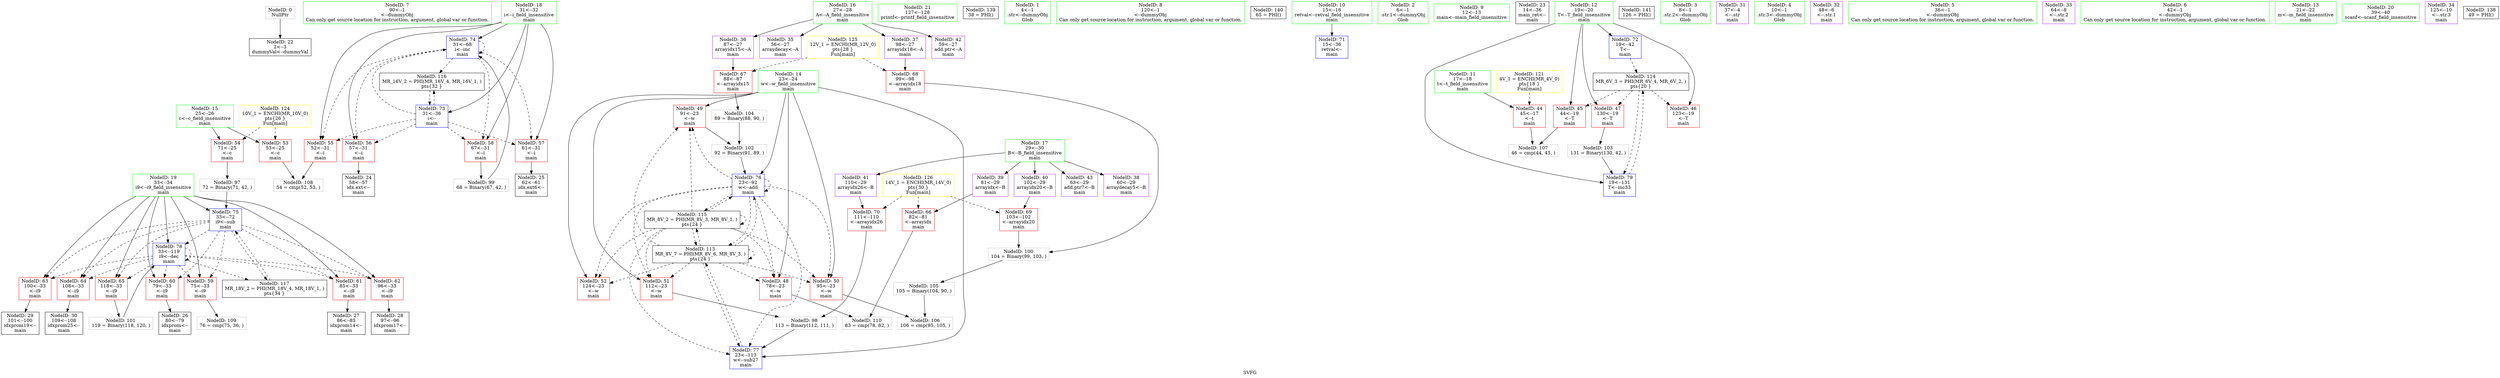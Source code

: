 digraph "SVFG" {
	label="SVFG";

	Node0x55f6b00ca2a0 [shape=record,color=grey,label="{NodeID: 0\nNullPtr}"];
	Node0x55f6b00ca2a0 -> Node0x55f6b00de630[style=solid];
	Node0x55f6b00dd9a0 [shape=record,color=green,label="{NodeID: 7\n90\<--1\n\<--dummyObj\nCan only get source location for instruction, argument, global var or function.}"];
	Node0x55f6b00dfc40 [shape=record,color=grey,label="{NodeID: 97\n72 = Binary(71, 42, )\n}"];
	Node0x55f6b00dfc40 -> Node0x55f6b00e2190[style=solid];
	Node0x55f6b00c9790 [shape=record,color=green,label="{NodeID: 14\n23\<--24\nw\<--w_field_insensitive\nmain\n}"];
	Node0x55f6b00c9790 -> Node0x55f6b00e0ba0[style=solid];
	Node0x55f6b00c9790 -> Node0x55f6b00e0c70[style=solid];
	Node0x55f6b00c9790 -> Node0x55f6b00e0d40[style=solid];
	Node0x55f6b00c9790 -> Node0x55f6b00e0e10[style=solid];
	Node0x55f6b00c9790 -> Node0x55f6b00e0ee0[style=solid];
	Node0x55f6b00c9790 -> Node0x55f6b00e2260[style=solid];
	Node0x55f6b00c9790 -> Node0x55f6b00e2330[style=solid];
	Node0x55f6b00e44f0 [shape=record,color=grey,label="{NodeID: 104\n89 = Binary(88, 90, )\n}"];
	Node0x55f6b00e44f0 -> Node0x55f6b00e41f0[style=solid];
	Node0x55f6b00de530 [shape=record,color=green,label="{NodeID: 21\n127\<--128\nprintf\<--printf_field_insensitive\n}"];
	Node0x55f6b00deb40 [shape=record,color=black,label="{NodeID: 28\n97\<--96\nidxprom17\<--\nmain\n}"];
	Node0x55f6b00df0f0 [shape=record,color=purple,label="{NodeID: 35\n56\<--27\narraydecay\<--A\nmain\n}"];
	Node0x55f6b00ec660 [shape=record,color=yellow,style=double,label="{NodeID: 125\n12V_1 = ENCHI(MR_12V_0)\npts\{28 \}\nFun[main]}"];
	Node0x55f6b00ec660 -> Node0x55f6b00e1b10[style=dashed];
	Node0x55f6b00ec660 -> Node0x55f6b00e1be0[style=dashed];
	Node0x55f6b00df6a0 [shape=record,color=purple,label="{NodeID: 42\n59\<--27\nadd.ptr\<--A\nmain\n}"];
	Node0x55f6b00e0c70 [shape=record,color=red,label="{NodeID: 49\n91\<--23\n\<--w\nmain\n}"];
	Node0x55f6b00e0c70 -> Node0x55f6b00e41f0[style=solid];
	Node0x55f6b00f27c0 [shape=record,color=black,label="{NodeID: 139\n38 = PHI()\n}"];
	Node0x55f6b00e1220 [shape=record,color=red,label="{NodeID: 56\n57\<--31\n\<--i\nmain\n}"];
	Node0x55f6b00e1220 -> Node0x55f6b00de800[style=solid];
	Node0x55f6b00e17d0 [shape=record,color=red,label="{NodeID: 63\n100\<--33\n\<--i9\nmain\n}"];
	Node0x55f6b00e17d0 -> Node0x55f6b00dec10[style=solid];
	Node0x55f6b00e1d80 [shape=record,color=red,label="{NodeID: 70\n111\<--110\n\<--arrayidx26\nmain\n}"];
	Node0x55f6b00e1d80 -> Node0x55f6b00dfdc0[style=solid];
	Node0x55f6b00e2330 [shape=record,color=blue,label="{NodeID: 77\n23\<--113\nw\<--sub27\nmain\n}"];
	Node0x55f6b00e2330 -> Node0x55f6b00e94c0[style=dashed];
	Node0x55f6b00ca850 [shape=record,color=green,label="{NodeID: 1\n4\<--1\n.str\<--dummyObj\nGlob }"];
	Node0x55f6b00c9190 [shape=record,color=green,label="{NodeID: 8\n120\<--1\n\<--dummyObj\nCan only get source location for instruction, argument, global var or function.}"];
	Node0x55f6b00dfdc0 [shape=record,color=grey,label="{NodeID: 98\n113 = Binary(112, 111, )\n}"];
	Node0x55f6b00dfdc0 -> Node0x55f6b00e2330[style=solid];
	Node0x55f6b00c9860 [shape=record,color=green,label="{NodeID: 15\n25\<--26\nc\<--c_field_insensitive\nmain\n}"];
	Node0x55f6b00c9860 -> Node0x55f6b00e0fb0[style=solid];
	Node0x55f6b00c9860 -> Node0x55f6b00e1080[style=solid];
	Node0x55f6b00e4670 [shape=record,color=grey,label="{NodeID: 105\n105 = Binary(104, 90, )\n}"];
	Node0x55f6b00e4670 -> Node0x55f6b00e47f0[style=solid];
	Node0x55f6b00de630 [shape=record,color=black,label="{NodeID: 22\n2\<--3\ndummyVal\<--dummyVal\n}"];
	Node0x55f6b00dec10 [shape=record,color=black,label="{NodeID: 29\n101\<--100\nidxprom19\<--\nmain\n}"];
	Node0x55f6b00df1c0 [shape=record,color=purple,label="{NodeID: 36\n87\<--27\narrayidx15\<--A\nmain\n}"];
	Node0x55f6b00df1c0 -> Node0x55f6b00e1b10[style=solid];
	Node0x55f6b00ec740 [shape=record,color=yellow,style=double,label="{NodeID: 126\n14V_1 = ENCHI(MR_14V_0)\npts\{30 \}\nFun[main]}"];
	Node0x55f6b00ec740 -> Node0x55f6b00e1a40[style=dashed];
	Node0x55f6b00ec740 -> Node0x55f6b00e1cb0[style=dashed];
	Node0x55f6b00ec740 -> Node0x55f6b00e1d80[style=dashed];
	Node0x55f6b00df770 [shape=record,color=purple,label="{NodeID: 43\n63\<--29\nadd.ptr7\<--B\nmain\n}"];
	Node0x55f6b00e0d40 [shape=record,color=red,label="{NodeID: 50\n95\<--23\n\<--w\nmain\n}"];
	Node0x55f6b00e0d40 -> Node0x55f6b00e47f0[style=solid];
	Node0x55f6b00f28c0 [shape=record,color=black,label="{NodeID: 140\n65 = PHI()\n}"];
	Node0x55f6b00e12f0 [shape=record,color=red,label="{NodeID: 57\n61\<--31\n\<--i\nmain\n}"];
	Node0x55f6b00e12f0 -> Node0x55f6b00de8d0[style=solid];
	Node0x55f6b00e18a0 [shape=record,color=red,label="{NodeID: 64\n108\<--33\n\<--i9\nmain\n}"];
	Node0x55f6b00e18a0 -> Node0x55f6b00dece0[style=solid];
	Node0x55f6b00e1e50 [shape=record,color=blue,label="{NodeID: 71\n15\<--36\nretval\<--\nmain\n}"];
	Node0x55f6b00e2400 [shape=record,color=blue,label="{NodeID: 78\n33\<--119\ni9\<--dec\nmain\n}"];
	Node0x55f6b00e2400 -> Node0x55f6b00e1490[style=dashed];
	Node0x55f6b00e2400 -> Node0x55f6b00e1560[style=dashed];
	Node0x55f6b00e2400 -> Node0x55f6b00e1630[style=dashed];
	Node0x55f6b00e2400 -> Node0x55f6b00e1700[style=dashed];
	Node0x55f6b00e2400 -> Node0x55f6b00e17d0[style=dashed];
	Node0x55f6b00e2400 -> Node0x55f6b00e18a0[style=dashed];
	Node0x55f6b00e2400 -> Node0x55f6b00e1970[style=dashed];
	Node0x55f6b00e2400 -> Node0x55f6b00e2400[style=dashed];
	Node0x55f6b00e2400 -> Node0x55f6b00ea8c0[style=dashed];
	Node0x55f6b00c9010 [shape=record,color=green,label="{NodeID: 2\n6\<--1\n.str.1\<--dummyObj\nGlob }"];
	Node0x55f6b00c9220 [shape=record,color=green,label="{NodeID: 9\n12\<--13\nmain\<--main_field_insensitive\n}"];
	Node0x55f6b00dff40 [shape=record,color=grey,label="{NodeID: 99\n68 = Binary(67, 42, )\n}"];
	Node0x55f6b00dff40 -> Node0x55f6b00e20c0[style=solid];
	Node0x55f6b00c9930 [shape=record,color=green,label="{NodeID: 16\n27\<--28\nA\<--A_field_insensitive\nmain\n}"];
	Node0x55f6b00c9930 -> Node0x55f6b00df0f0[style=solid];
	Node0x55f6b00c9930 -> Node0x55f6b00df1c0[style=solid];
	Node0x55f6b00c9930 -> Node0x55f6b00df290[style=solid];
	Node0x55f6b00c9930 -> Node0x55f6b00df6a0[style=solid];
	Node0x55f6b00e47f0 [shape=record,color=grey,label="{NodeID: 106\n106 = cmp(95, 105, )\n}"];
	Node0x55f6b00de730 [shape=record,color=black,label="{NodeID: 23\n14\<--36\nmain_ret\<--\nmain\n}"];
	Node0x55f6b00e94c0 [shape=record,color=black,label="{NodeID: 113\nMR_8V_7 = PHI(MR_8V_6, MR_8V_3, )\npts\{24 \}\n}"];
	Node0x55f6b00e94c0 -> Node0x55f6b00e0ba0[style=dashed];
	Node0x55f6b00e94c0 -> Node0x55f6b00e0c70[style=dashed];
	Node0x55f6b00e94c0 -> Node0x55f6b00e0d40[style=dashed];
	Node0x55f6b00e94c0 -> Node0x55f6b00e0e10[style=dashed];
	Node0x55f6b00e94c0 -> Node0x55f6b00e0ee0[style=dashed];
	Node0x55f6b00e94c0 -> Node0x55f6b00e2260[style=dashed];
	Node0x55f6b00e94c0 -> Node0x55f6b00e2330[style=dashed];
	Node0x55f6b00e94c0 -> Node0x55f6b00e94c0[style=dashed];
	Node0x55f6b00e94c0 -> Node0x55f6b00e9ec0[style=dashed];
	Node0x55f6b00dece0 [shape=record,color=black,label="{NodeID: 30\n109\<--108\nidxprom25\<--\nmain\n}"];
	Node0x55f6b00df290 [shape=record,color=purple,label="{NodeID: 37\n98\<--27\narrayidx18\<--A\nmain\n}"];
	Node0x55f6b00df290 -> Node0x55f6b00e1be0[style=solid];
	Node0x55f6b00df840 [shape=record,color=red,label="{NodeID: 44\n45\<--17\n\<--t\nmain\n}"];
	Node0x55f6b00df840 -> Node0x55f6b00e4970[style=solid];
	Node0x55f6b00e0e10 [shape=record,color=red,label="{NodeID: 51\n112\<--23\n\<--w\nmain\n}"];
	Node0x55f6b00e0e10 -> Node0x55f6b00dfdc0[style=solid];
	Node0x55f6b00f29c0 [shape=record,color=black,label="{NodeID: 141\n126 = PHI()\n}"];
	Node0x55f6b00e13c0 [shape=record,color=red,label="{NodeID: 58\n67\<--31\n\<--i\nmain\n}"];
	Node0x55f6b00e13c0 -> Node0x55f6b00dff40[style=solid];
	Node0x55f6b00e1970 [shape=record,color=red,label="{NodeID: 65\n118\<--33\n\<--i9\nmain\n}"];
	Node0x55f6b00e1970 -> Node0x55f6b00e0240[style=solid];
	Node0x55f6b00e1f20 [shape=record,color=blue,label="{NodeID: 72\n19\<--42\nT\<--\nmain\n}"];
	Node0x55f6b00e1f20 -> Node0x55f6b00e99c0[style=dashed];
	Node0x55f6b00e24d0 [shape=record,color=blue,label="{NodeID: 79\n19\<--131\nT\<--inc33\nmain\n}"];
	Node0x55f6b00e24d0 -> Node0x55f6b00e99c0[style=dashed];
	Node0x55f6b00c90a0 [shape=record,color=green,label="{NodeID: 3\n8\<--1\n.str.2\<--dummyObj\nGlob }"];
	Node0x55f6b00ddc50 [shape=record,color=green,label="{NodeID: 10\n15\<--16\nretval\<--retval_field_insensitive\nmain\n}"];
	Node0x55f6b00ddc50 -> Node0x55f6b00e1e50[style=solid];
	Node0x55f6b00e00c0 [shape=record,color=grey,label="{NodeID: 100\n104 = Binary(99, 103, )\n}"];
	Node0x55f6b00e00c0 -> Node0x55f6b00e4670[style=solid];
	Node0x55f6b00de230 [shape=record,color=green,label="{NodeID: 17\n29\<--30\nB\<--B_field_insensitive\nmain\n}"];
	Node0x55f6b00de230 -> Node0x55f6b00df360[style=solid];
	Node0x55f6b00de230 -> Node0x55f6b00df430[style=solid];
	Node0x55f6b00de230 -> Node0x55f6b00df500[style=solid];
	Node0x55f6b00de230 -> Node0x55f6b00df5d0[style=solid];
	Node0x55f6b00de230 -> Node0x55f6b00df770[style=solid];
	Node0x55f6b00e4970 [shape=record,color=grey,label="{NodeID: 107\n46 = cmp(44, 45, )\n}"];
	Node0x55f6b00de800 [shape=record,color=black,label="{NodeID: 24\n58\<--57\nidx.ext\<--\nmain\n}"];
	Node0x55f6b00e99c0 [shape=record,color=black,label="{NodeID: 114\nMR_6V_3 = PHI(MR_6V_4, MR_6V_2, )\npts\{20 \}\n}"];
	Node0x55f6b00e99c0 -> Node0x55f6b00df910[style=dashed];
	Node0x55f6b00e99c0 -> Node0x55f6b00df9e0[style=dashed];
	Node0x55f6b00e99c0 -> Node0x55f6b00dfab0[style=dashed];
	Node0x55f6b00e99c0 -> Node0x55f6b00e24d0[style=dashed];
	Node0x55f6b00dedb0 [shape=record,color=purple,label="{NodeID: 31\n37\<--4\n\<--.str\nmain\n}"];
	Node0x55f6b00ec2e0 [shape=record,color=yellow,style=double,label="{NodeID: 121\n4V_1 = ENCHI(MR_4V_0)\npts\{18 \}\nFun[main]}"];
	Node0x55f6b00ec2e0 -> Node0x55f6b00df840[style=dashed];
	Node0x55f6b00df360 [shape=record,color=purple,label="{NodeID: 38\n60\<--29\narraydecay5\<--B\nmain\n}"];
	Node0x55f6b00df910 [shape=record,color=red,label="{NodeID: 45\n44\<--19\n\<--T\nmain\n}"];
	Node0x55f6b00df910 -> Node0x55f6b00e4970[style=solid];
	Node0x55f6b00e0ee0 [shape=record,color=red,label="{NodeID: 52\n124\<--23\n\<--w\nmain\n}"];
	Node0x55f6b00e1490 [shape=record,color=red,label="{NodeID: 59\n75\<--33\n\<--i9\nmain\n}"];
	Node0x55f6b00e1490 -> Node0x55f6b00e4c70[style=solid];
	Node0x55f6b00e1a40 [shape=record,color=red,label="{NodeID: 66\n82\<--81\n\<--arrayidx\nmain\n}"];
	Node0x55f6b00e1a40 -> Node0x55f6b00e4df0[style=solid];
	Node0x55f6b00e1ff0 [shape=record,color=blue,label="{NodeID: 73\n31\<--36\ni\<--\nmain\n}"];
	Node0x55f6b00e1ff0 -> Node0x55f6b00e1150[style=dashed];
	Node0x55f6b00e1ff0 -> Node0x55f6b00e1220[style=dashed];
	Node0x55f6b00e1ff0 -> Node0x55f6b00e12f0[style=dashed];
	Node0x55f6b00e1ff0 -> Node0x55f6b00e13c0[style=dashed];
	Node0x55f6b00e1ff0 -> Node0x55f6b00e20c0[style=dashed];
	Node0x55f6b00e1ff0 -> Node0x55f6b00ea3c0[style=dashed];
	Node0x55f6b00c93d0 [shape=record,color=green,label="{NodeID: 4\n10\<--1\n.str.3\<--dummyObj\nGlob }"];
	Node0x55f6b00ddd20 [shape=record,color=green,label="{NodeID: 11\n17\<--18\nt\<--t_field_insensitive\nmain\n}"];
	Node0x55f6b00ddd20 -> Node0x55f6b00df840[style=solid];
	Node0x55f6b00e0240 [shape=record,color=grey,label="{NodeID: 101\n119 = Binary(118, 120, )\n}"];
	Node0x55f6b00e0240 -> Node0x55f6b00e2400[style=solid];
	Node0x55f6b00de2c0 [shape=record,color=green,label="{NodeID: 18\n31\<--32\ni\<--i_field_insensitive\nmain\n}"];
	Node0x55f6b00de2c0 -> Node0x55f6b00e1150[style=solid];
	Node0x55f6b00de2c0 -> Node0x55f6b00e1220[style=solid];
	Node0x55f6b00de2c0 -> Node0x55f6b00e12f0[style=solid];
	Node0x55f6b00de2c0 -> Node0x55f6b00e13c0[style=solid];
	Node0x55f6b00de2c0 -> Node0x55f6b00e1ff0[style=solid];
	Node0x55f6b00de2c0 -> Node0x55f6b00e20c0[style=solid];
	Node0x55f6b00e4af0 [shape=record,color=grey,label="{NodeID: 108\n54 = cmp(52, 53, )\n}"];
	Node0x55f6b00de8d0 [shape=record,color=black,label="{NodeID: 25\n62\<--61\nidx.ext6\<--\nmain\n}"];
	Node0x55f6b00e9ec0 [shape=record,color=black,label="{NodeID: 115\nMR_8V_2 = PHI(MR_8V_3, MR_8V_1, )\npts\{24 \}\n}"];
	Node0x55f6b00e9ec0 -> Node0x55f6b00e0ba0[style=dashed];
	Node0x55f6b00e9ec0 -> Node0x55f6b00e0c70[style=dashed];
	Node0x55f6b00e9ec0 -> Node0x55f6b00e0d40[style=dashed];
	Node0x55f6b00e9ec0 -> Node0x55f6b00e0e10[style=dashed];
	Node0x55f6b00e9ec0 -> Node0x55f6b00e0ee0[style=dashed];
	Node0x55f6b00e9ec0 -> Node0x55f6b00e2260[style=dashed];
	Node0x55f6b00e9ec0 -> Node0x55f6b00e2330[style=dashed];
	Node0x55f6b00e9ec0 -> Node0x55f6b00e94c0[style=dashed];
	Node0x55f6b00e9ec0 -> Node0x55f6b00e9ec0[style=dashed];
	Node0x55f6b00dee80 [shape=record,color=purple,label="{NodeID: 32\n48\<--6\n\<--.str.1\nmain\n}"];
	Node0x55f6b00df430 [shape=record,color=purple,label="{NodeID: 39\n81\<--29\narrayidx\<--B\nmain\n}"];
	Node0x55f6b00df430 -> Node0x55f6b00e1a40[style=solid];
	Node0x55f6b00df9e0 [shape=record,color=red,label="{NodeID: 46\n123\<--19\n\<--T\nmain\n}"];
	Node0x55f6b00e0fb0 [shape=record,color=red,label="{NodeID: 53\n53\<--25\n\<--c\nmain\n}"];
	Node0x55f6b00e0fb0 -> Node0x55f6b00e4af0[style=solid];
	Node0x55f6b00e1560 [shape=record,color=red,label="{NodeID: 60\n79\<--33\n\<--i9\nmain\n}"];
	Node0x55f6b00e1560 -> Node0x55f6b00de9a0[style=solid];
	Node0x55f6b00e1b10 [shape=record,color=red,label="{NodeID: 67\n88\<--87\n\<--arrayidx15\nmain\n}"];
	Node0x55f6b00e1b10 -> Node0x55f6b00e44f0[style=solid];
	Node0x55f6b00e20c0 [shape=record,color=blue,label="{NodeID: 74\n31\<--68\ni\<--inc\nmain\n}"];
	Node0x55f6b00e20c0 -> Node0x55f6b00e1150[style=dashed];
	Node0x55f6b00e20c0 -> Node0x55f6b00e1220[style=dashed];
	Node0x55f6b00e20c0 -> Node0x55f6b00e12f0[style=dashed];
	Node0x55f6b00e20c0 -> Node0x55f6b00e13c0[style=dashed];
	Node0x55f6b00e20c0 -> Node0x55f6b00e20c0[style=dashed];
	Node0x55f6b00e20c0 -> Node0x55f6b00ea3c0[style=dashed];
	Node0x55f6b00c9460 [shape=record,color=green,label="{NodeID: 5\n36\<--1\n\<--dummyObj\nCan only get source location for instruction, argument, global var or function.}"];
	Node0x55f6b00dddf0 [shape=record,color=green,label="{NodeID: 12\n19\<--20\nT\<--T_field_insensitive\nmain\n}"];
	Node0x55f6b00dddf0 -> Node0x55f6b00df910[style=solid];
	Node0x55f6b00dddf0 -> Node0x55f6b00df9e0[style=solid];
	Node0x55f6b00dddf0 -> Node0x55f6b00dfab0[style=solid];
	Node0x55f6b00dddf0 -> Node0x55f6b00e1f20[style=solid];
	Node0x55f6b00dddf0 -> Node0x55f6b00e24d0[style=solid];
	Node0x55f6b00e41f0 [shape=record,color=grey,label="{NodeID: 102\n92 = Binary(91, 89, )\n}"];
	Node0x55f6b00e41f0 -> Node0x55f6b00e2260[style=solid];
	Node0x55f6b00de390 [shape=record,color=green,label="{NodeID: 19\n33\<--34\ni9\<--i9_field_insensitive\nmain\n}"];
	Node0x55f6b00de390 -> Node0x55f6b00e1490[style=solid];
	Node0x55f6b00de390 -> Node0x55f6b00e1560[style=solid];
	Node0x55f6b00de390 -> Node0x55f6b00e1630[style=solid];
	Node0x55f6b00de390 -> Node0x55f6b00e1700[style=solid];
	Node0x55f6b00de390 -> Node0x55f6b00e17d0[style=solid];
	Node0x55f6b00de390 -> Node0x55f6b00e18a0[style=solid];
	Node0x55f6b00de390 -> Node0x55f6b00e1970[style=solid];
	Node0x55f6b00de390 -> Node0x55f6b00e2190[style=solid];
	Node0x55f6b00de390 -> Node0x55f6b00e2400[style=solid];
	Node0x55f6b00e4c70 [shape=record,color=grey,label="{NodeID: 109\n76 = cmp(75, 36, )\n}"];
	Node0x55f6b00de9a0 [shape=record,color=black,label="{NodeID: 26\n80\<--79\nidxprom\<--\nmain\n}"];
	Node0x55f6b00ea3c0 [shape=record,color=black,label="{NodeID: 116\nMR_16V_2 = PHI(MR_16V_4, MR_16V_1, )\npts\{32 \}\n}"];
	Node0x55f6b00ea3c0 -> Node0x55f6b00e1ff0[style=dashed];
	Node0x55f6b00def50 [shape=record,color=purple,label="{NodeID: 33\n64\<--8\n\<--.str.2\nmain\n}"];
	Node0x55f6b00df500 [shape=record,color=purple,label="{NodeID: 40\n102\<--29\narrayidx20\<--B\nmain\n}"];
	Node0x55f6b00df500 -> Node0x55f6b00e1cb0[style=solid];
	Node0x55f6b00dfab0 [shape=record,color=red,label="{NodeID: 47\n130\<--19\n\<--T\nmain\n}"];
	Node0x55f6b00dfab0 -> Node0x55f6b00e4370[style=solid];
	Node0x55f6b00e1080 [shape=record,color=red,label="{NodeID: 54\n71\<--25\n\<--c\nmain\n}"];
	Node0x55f6b00e1080 -> Node0x55f6b00dfc40[style=solid];
	Node0x55f6b00e1630 [shape=record,color=red,label="{NodeID: 61\n85\<--33\n\<--i9\nmain\n}"];
	Node0x55f6b00e1630 -> Node0x55f6b00dea70[style=solid];
	Node0x55f6b00e1be0 [shape=record,color=red,label="{NodeID: 68\n99\<--98\n\<--arrayidx18\nmain\n}"];
	Node0x55f6b00e1be0 -> Node0x55f6b00e00c0[style=solid];
	Node0x55f6b00e2190 [shape=record,color=blue,label="{NodeID: 75\n33\<--72\ni9\<--sub\nmain\n}"];
	Node0x55f6b00e2190 -> Node0x55f6b00e1490[style=dashed];
	Node0x55f6b00e2190 -> Node0x55f6b00e1560[style=dashed];
	Node0x55f6b00e2190 -> Node0x55f6b00e1630[style=dashed];
	Node0x55f6b00e2190 -> Node0x55f6b00e1700[style=dashed];
	Node0x55f6b00e2190 -> Node0x55f6b00e17d0[style=dashed];
	Node0x55f6b00e2190 -> Node0x55f6b00e18a0[style=dashed];
	Node0x55f6b00e2190 -> Node0x55f6b00e1970[style=dashed];
	Node0x55f6b00e2190 -> Node0x55f6b00e2400[style=dashed];
	Node0x55f6b00e2190 -> Node0x55f6b00ea8c0[style=dashed];
	Node0x55f6b00dd910 [shape=record,color=green,label="{NodeID: 6\n42\<--1\n\<--dummyObj\nCan only get source location for instruction, argument, global var or function.}"];
	Node0x55f6b00c9700 [shape=record,color=green,label="{NodeID: 13\n21\<--22\nm\<--m_field_insensitive\nmain\n}"];
	Node0x55f6b00e4370 [shape=record,color=grey,label="{NodeID: 103\n131 = Binary(130, 42, )\n}"];
	Node0x55f6b00e4370 -> Node0x55f6b00e24d0[style=solid];
	Node0x55f6b00de460 [shape=record,color=green,label="{NodeID: 20\n39\<--40\nscanf\<--scanf_field_insensitive\n}"];
	Node0x55f6b00e4df0 [shape=record,color=grey,label="{NodeID: 110\n83 = cmp(78, 82, )\n}"];
	Node0x55f6b00dea70 [shape=record,color=black,label="{NodeID: 27\n86\<--85\nidxprom14\<--\nmain\n}"];
	Node0x55f6b00ea8c0 [shape=record,color=black,label="{NodeID: 117\nMR_18V_2 = PHI(MR_18V_4, MR_18V_1, )\npts\{34 \}\n}"];
	Node0x55f6b00ea8c0 -> Node0x55f6b00e2190[style=dashed];
	Node0x55f6b00df020 [shape=record,color=purple,label="{NodeID: 34\n125\<--10\n\<--.str.3\nmain\n}"];
	Node0x55f6b00ec580 [shape=record,color=yellow,style=double,label="{NodeID: 124\n10V_1 = ENCHI(MR_10V_0)\npts\{26 \}\nFun[main]}"];
	Node0x55f6b00ec580 -> Node0x55f6b00e0fb0[style=dashed];
	Node0x55f6b00ec580 -> Node0x55f6b00e1080[style=dashed];
	Node0x55f6b00df5d0 [shape=record,color=purple,label="{NodeID: 41\n110\<--29\narrayidx26\<--B\nmain\n}"];
	Node0x55f6b00df5d0 -> Node0x55f6b00e1d80[style=solid];
	Node0x55f6b00e0ba0 [shape=record,color=red,label="{NodeID: 48\n78\<--23\n\<--w\nmain\n}"];
	Node0x55f6b00e0ba0 -> Node0x55f6b00e4df0[style=solid];
	Node0x55f6aff85ae0 [shape=record,color=black,label="{NodeID: 138\n49 = PHI()\n}"];
	Node0x55f6b00e1150 [shape=record,color=red,label="{NodeID: 55\n52\<--31\n\<--i\nmain\n}"];
	Node0x55f6b00e1150 -> Node0x55f6b00e4af0[style=solid];
	Node0x55f6b00e1700 [shape=record,color=red,label="{NodeID: 62\n96\<--33\n\<--i9\nmain\n}"];
	Node0x55f6b00e1700 -> Node0x55f6b00deb40[style=solid];
	Node0x55f6b00e1cb0 [shape=record,color=red,label="{NodeID: 69\n103\<--102\n\<--arrayidx20\nmain\n}"];
	Node0x55f6b00e1cb0 -> Node0x55f6b00e00c0[style=solid];
	Node0x55f6b00e2260 [shape=record,color=blue,label="{NodeID: 76\n23\<--92\nw\<--add\nmain\n}"];
	Node0x55f6b00e2260 -> Node0x55f6b00e0ba0[style=dashed];
	Node0x55f6b00e2260 -> Node0x55f6b00e0c70[style=dashed];
	Node0x55f6b00e2260 -> Node0x55f6b00e0d40[style=dashed];
	Node0x55f6b00e2260 -> Node0x55f6b00e0e10[style=dashed];
	Node0x55f6b00e2260 -> Node0x55f6b00e0ee0[style=dashed];
	Node0x55f6b00e2260 -> Node0x55f6b00e2260[style=dashed];
	Node0x55f6b00e2260 -> Node0x55f6b00e2330[style=dashed];
	Node0x55f6b00e2260 -> Node0x55f6b00e94c0[style=dashed];
	Node0x55f6b00e2260 -> Node0x55f6b00e9ec0[style=dashed];
}
